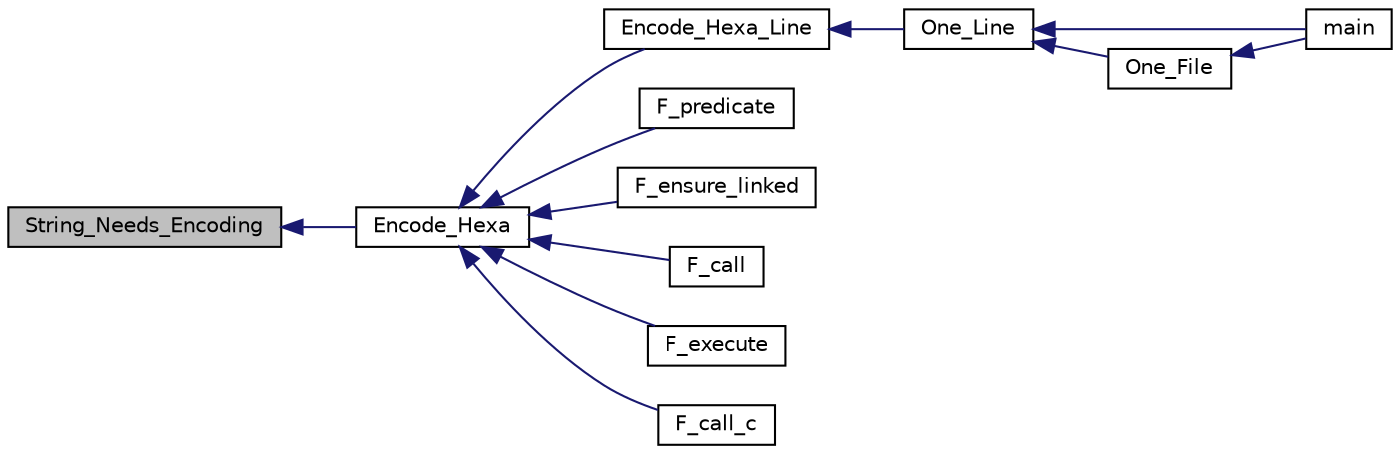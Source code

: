 digraph "String_Needs_Encoding"
{
  edge [fontname="Helvetica",fontsize="10",labelfontname="Helvetica",labelfontsize="10"];
  node [fontname="Helvetica",fontsize="10",shape=record];
  rankdir="LR";
  Node1 [label="String_Needs_Encoding",height=0.2,width=0.4,color="black", fillcolor="grey75", style="filled", fontcolor="black"];
  Node1 -> Node2 [dir="back",color="midnightblue",fontsize="10",style="solid",fontname="Helvetica"];
  Node2 [label="Encode_Hexa",height=0.2,width=0.4,color="black", fillcolor="white", style="filled",URL="$decode__hexa_8c.html#a0aad39c0b4397f86ad4f9b31a906dc98"];
  Node2 -> Node3 [dir="back",color="midnightblue",fontsize="10",style="solid",fontname="Helvetica"];
  Node3 [label="Encode_Hexa_Line",height=0.2,width=0.4,color="black", fillcolor="white", style="filled",URL="$decode__hexa_8c.html#ac1bdc1aebcecaa025eef86983e0345aa"];
  Node3 -> Node4 [dir="back",color="midnightblue",fontsize="10",style="solid",fontname="Helvetica"];
  Node4 [label="One_Line",height=0.2,width=0.4,color="black", fillcolor="white", style="filled",URL="$hexfilter_8c.html#a5b4118c0a610b05ac048f499ba62f1fc"];
  Node4 -> Node5 [dir="back",color="midnightblue",fontsize="10",style="solid",fontname="Helvetica"];
  Node5 [label="main",height=0.2,width=0.4,color="black", fillcolor="white", style="filled",URL="$hexfilter_8c.html#a0ddf1224851353fc92bfbff6f499fa97"];
  Node4 -> Node6 [dir="back",color="midnightblue",fontsize="10",style="solid",fontname="Helvetica"];
  Node6 [label="One_File",height=0.2,width=0.4,color="black", fillcolor="white", style="filled",URL="$hexfilter_8c.html#af207728e4d897fe33b560f1eca9cd98a"];
  Node6 -> Node5 [dir="back",color="midnightblue",fontsize="10",style="solid",fontname="Helvetica"];
  Node2 -> Node7 [dir="back",color="midnightblue",fontsize="10",style="solid",fontname="Helvetica"];
  Node7 [label="F_predicate",height=0.2,width=0.4,color="black", fillcolor="white", style="filled",URL="$wam__protos_8h.html#a2c26e0dde6a9c21dfb0beaf7c5581f63"];
  Node2 -> Node8 [dir="back",color="midnightblue",fontsize="10",style="solid",fontname="Helvetica"];
  Node8 [label="F_ensure_linked",height=0.2,width=0.4,color="black", fillcolor="white", style="filled",URL="$wam__protos_8h.html#a96e482b9b737419b38d39a5c9fd4068c"];
  Node2 -> Node9 [dir="back",color="midnightblue",fontsize="10",style="solid",fontname="Helvetica"];
  Node9 [label="F_call",height=0.2,width=0.4,color="black", fillcolor="white", style="filled",URL="$wam__protos_8h.html#a9e730ccf9c7aa32591ceb1ab09c09078"];
  Node2 -> Node10 [dir="back",color="midnightblue",fontsize="10",style="solid",fontname="Helvetica"];
  Node10 [label="F_execute",height=0.2,width=0.4,color="black", fillcolor="white", style="filled",URL="$wam__protos_8h.html#a767ac181dd435977ba4fe99d0d6718e0"];
  Node2 -> Node11 [dir="back",color="midnightblue",fontsize="10",style="solid",fontname="Helvetica"];
  Node11 [label="F_call_c",height=0.2,width=0.4,color="black", fillcolor="white", style="filled",URL="$wam__protos_8h.html#a28a440800b9409611da1bc175ab1297c"];
}
